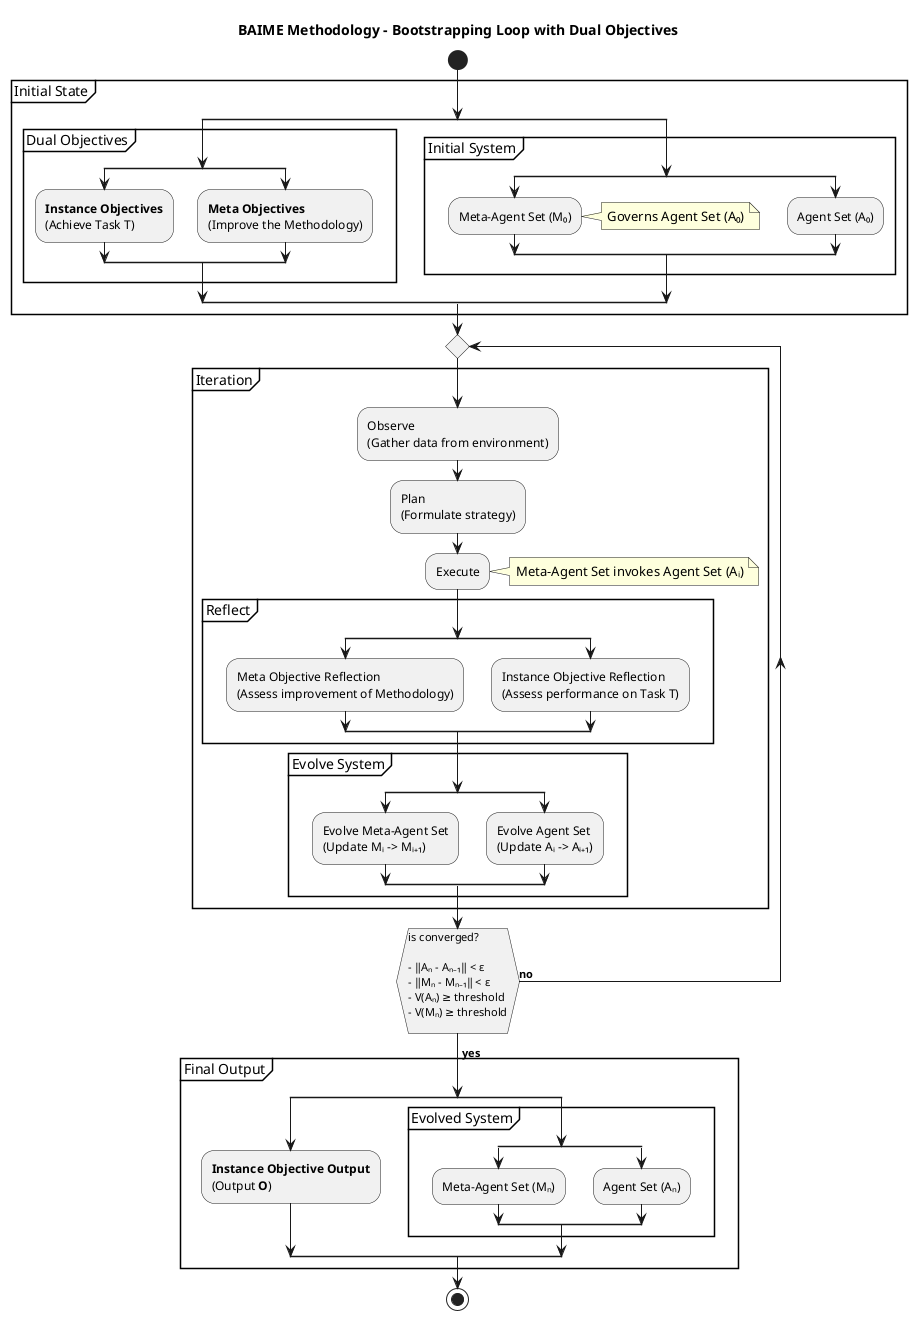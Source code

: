 @startuml
title BAIME Methodology - Bootstrapping Loop with Dual Objectives

start

partition "Initial State" {
    split
        partition "Dual Objectives" {
            split
                :**Instance Objectives**
                (Achieve Task T);
            split again
                :**Meta Objectives**
                (Improve the Methodology);
            end split
        }
    split again
        partition "Initial System" {
            split
                :Meta-Agent Set (M₀);
                note right: Governs Agent Set (A₀)
            split again
                :Agent Set (A₀);
            end split
        }
    end split
}

repeat
    partition "Iteration" {
        :Observe
        (Gather data from environment);

        :Plan
        (Formulate strategy);

        :Execute;
        note right: Meta-Agent Set invokes Agent Set (Aᵢ)

        partition "Reflect" {
            split
                :Meta Objective Reflection
                (Assess improvement of Methodology);
            split again
                :Instance Objective Reflection
                (Assess performance on Task T);
            end split
        }

        partition "Evolve System" {
            split
                :Evolve Meta-Agent Set
                (Update Mᵢ -> Mᵢ₊₁);
            split again
                :Evolve Agent Set
                (Update Aᵢ -> Aᵢ₊₁);
            end split
        }
    }
repeat while (is converged?

      - ‖Aₙ - Aₙ₋₁‖ < ε
      - ‖Mₙ - Mₙ₋₁‖ < ε
      - V(Aₙ) ≥ threshold
      - V(Mₙ) ≥ threshold
) is (**no**
)
-> **yes**;

partition "Final Output" {
    split
        :**Instance Objective Output**
        (Output **O**);
    split again
        partition "Evolved System" {
            split
                :Meta-Agent Set (Mₙ);
            split again
                :Agent Set (Aₙ);
            end split
        }
    end split
}

stop

@enduml
